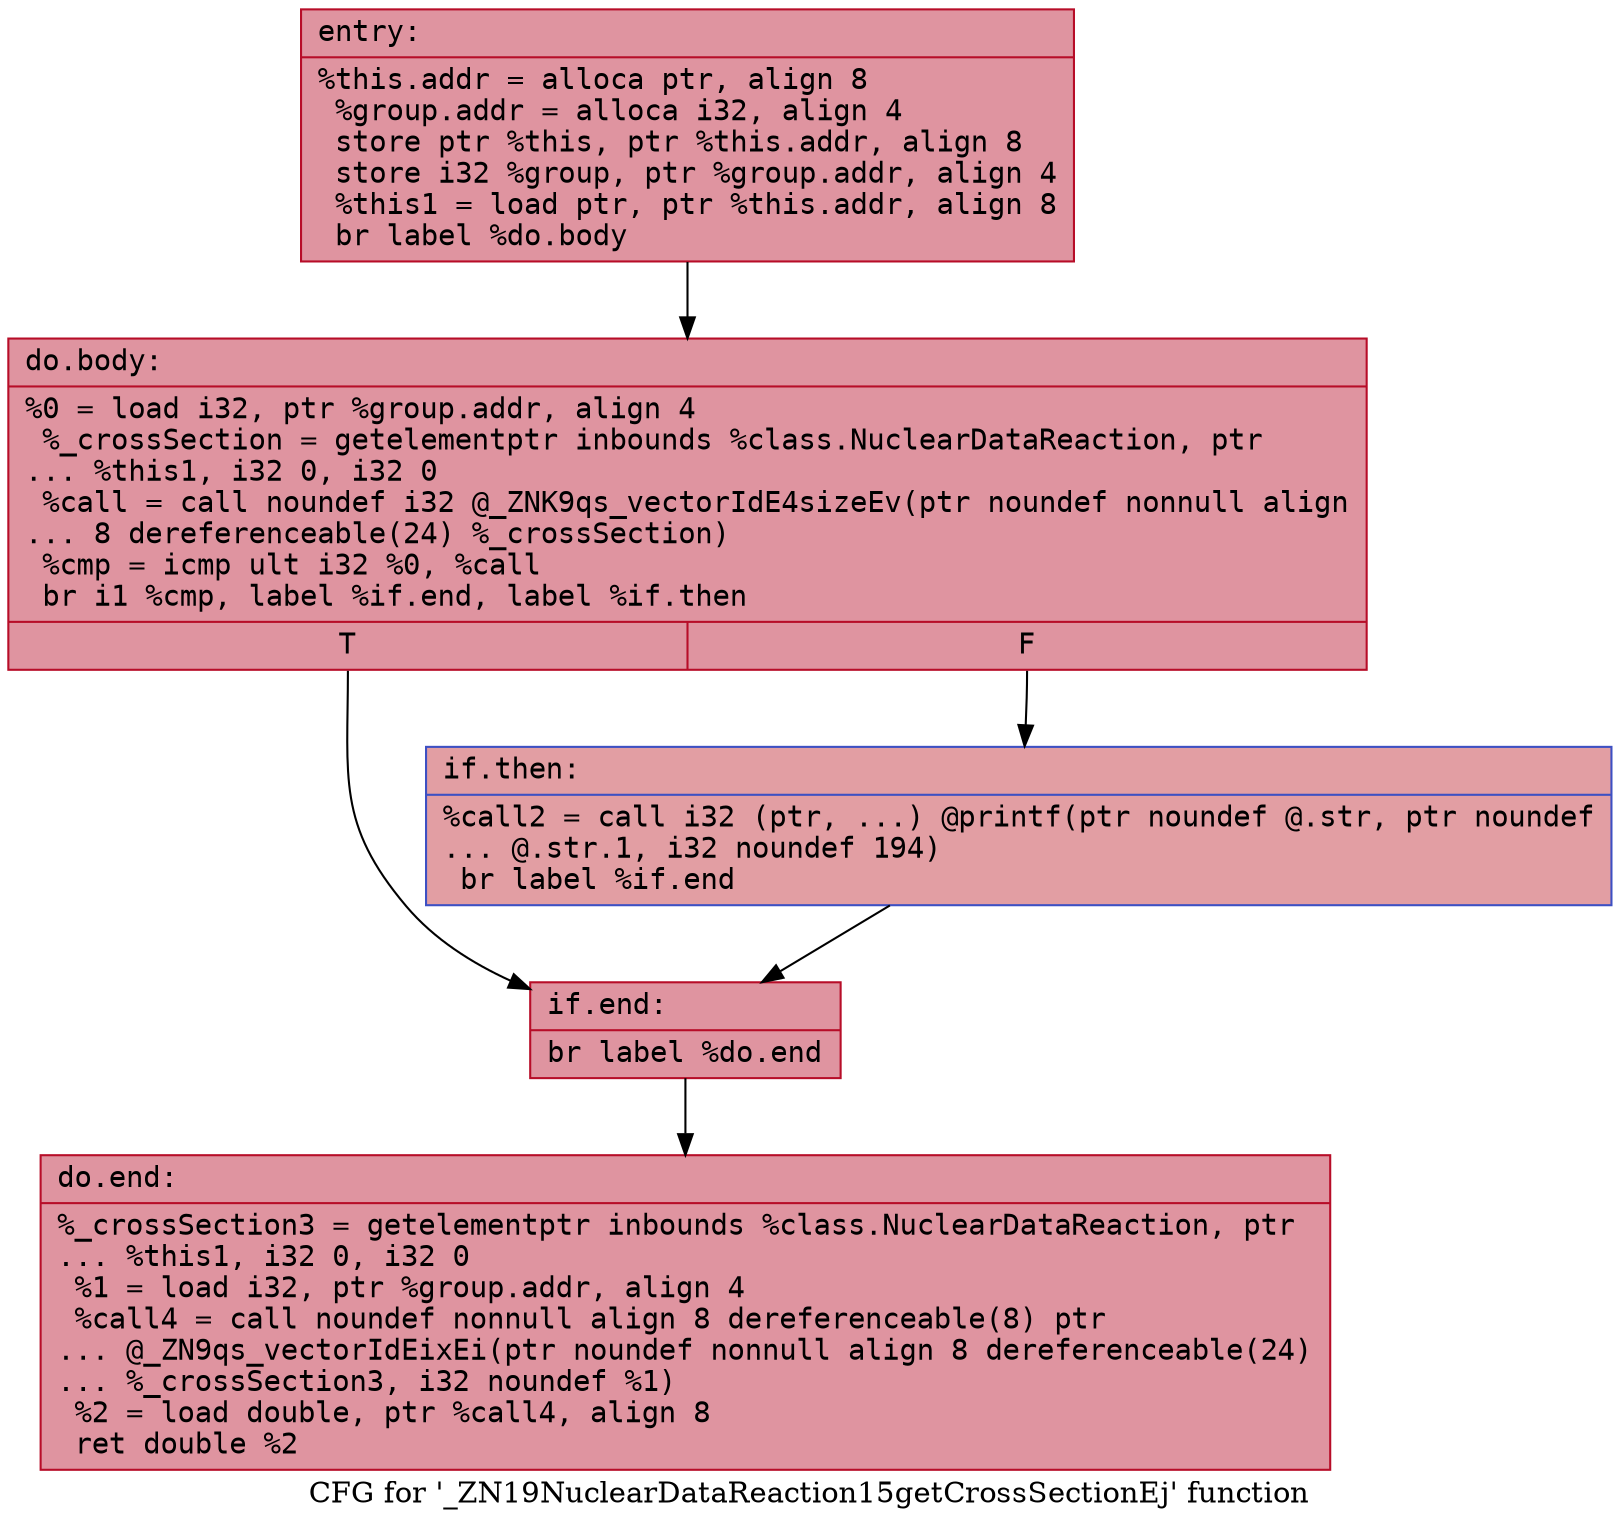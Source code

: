 digraph "CFG for '_ZN19NuclearDataReaction15getCrossSectionEj' function" {
	label="CFG for '_ZN19NuclearDataReaction15getCrossSectionEj' function";

	Node0x55cf63402820 [shape=record,color="#b70d28ff", style=filled, fillcolor="#b70d2870" fontname="Courier",label="{entry:\l|  %this.addr = alloca ptr, align 8\l  %group.addr = alloca i32, align 4\l  store ptr %this, ptr %this.addr, align 8\l  store i32 %group, ptr %group.addr, align 4\l  %this1 = load ptr, ptr %this.addr, align 8\l  br label %do.body\l}"];
	Node0x55cf63402820 -> Node0x55cf63402b90[tooltip="entry -> do.body\nProbability 100.00%" ];
	Node0x55cf63402b90 [shape=record,color="#b70d28ff", style=filled, fillcolor="#b70d2870" fontname="Courier",label="{do.body:\l|  %0 = load i32, ptr %group.addr, align 4\l  %_crossSection = getelementptr inbounds %class.NuclearDataReaction, ptr\l... %this1, i32 0, i32 0\l  %call = call noundef i32 @_ZNK9qs_vectorIdE4sizeEv(ptr noundef nonnull align\l... 8 dereferenceable(24) %_crossSection)\l  %cmp = icmp ult i32 %0, %call\l  br i1 %cmp, label %if.end, label %if.then\l|{<s0>T|<s1>F}}"];
	Node0x55cf63402b90:s0 -> Node0x55cf63403000[tooltip="do.body -> if.end\nProbability 50.00%" ];
	Node0x55cf63402b90:s1 -> Node0x55cf63403070[tooltip="do.body -> if.then\nProbability 50.00%" ];
	Node0x55cf63403070 [shape=record,color="#3d50c3ff", style=filled, fillcolor="#be242e70" fontname="Courier",label="{if.then:\l|  %call2 = call i32 (ptr, ...) @printf(ptr noundef @.str, ptr noundef\l... @.str.1, i32 noundef 194)\l  br label %if.end\l}"];
	Node0x55cf63403070 -> Node0x55cf63403000[tooltip="if.then -> if.end\nProbability 100.00%" ];
	Node0x55cf63403000 [shape=record,color="#b70d28ff", style=filled, fillcolor="#b70d2870" fontname="Courier",label="{if.end:\l|  br label %do.end\l}"];
	Node0x55cf63403000 -> Node0x55cf63403410[tooltip="if.end -> do.end\nProbability 100.00%" ];
	Node0x55cf63403410 [shape=record,color="#b70d28ff", style=filled, fillcolor="#b70d2870" fontname="Courier",label="{do.end:\l|  %_crossSection3 = getelementptr inbounds %class.NuclearDataReaction, ptr\l... %this1, i32 0, i32 0\l  %1 = load i32, ptr %group.addr, align 4\l  %call4 = call noundef nonnull align 8 dereferenceable(8) ptr\l... @_ZN9qs_vectorIdEixEi(ptr noundef nonnull align 8 dereferenceable(24)\l... %_crossSection3, i32 noundef %1)\l  %2 = load double, ptr %call4, align 8\l  ret double %2\l}"];
}
